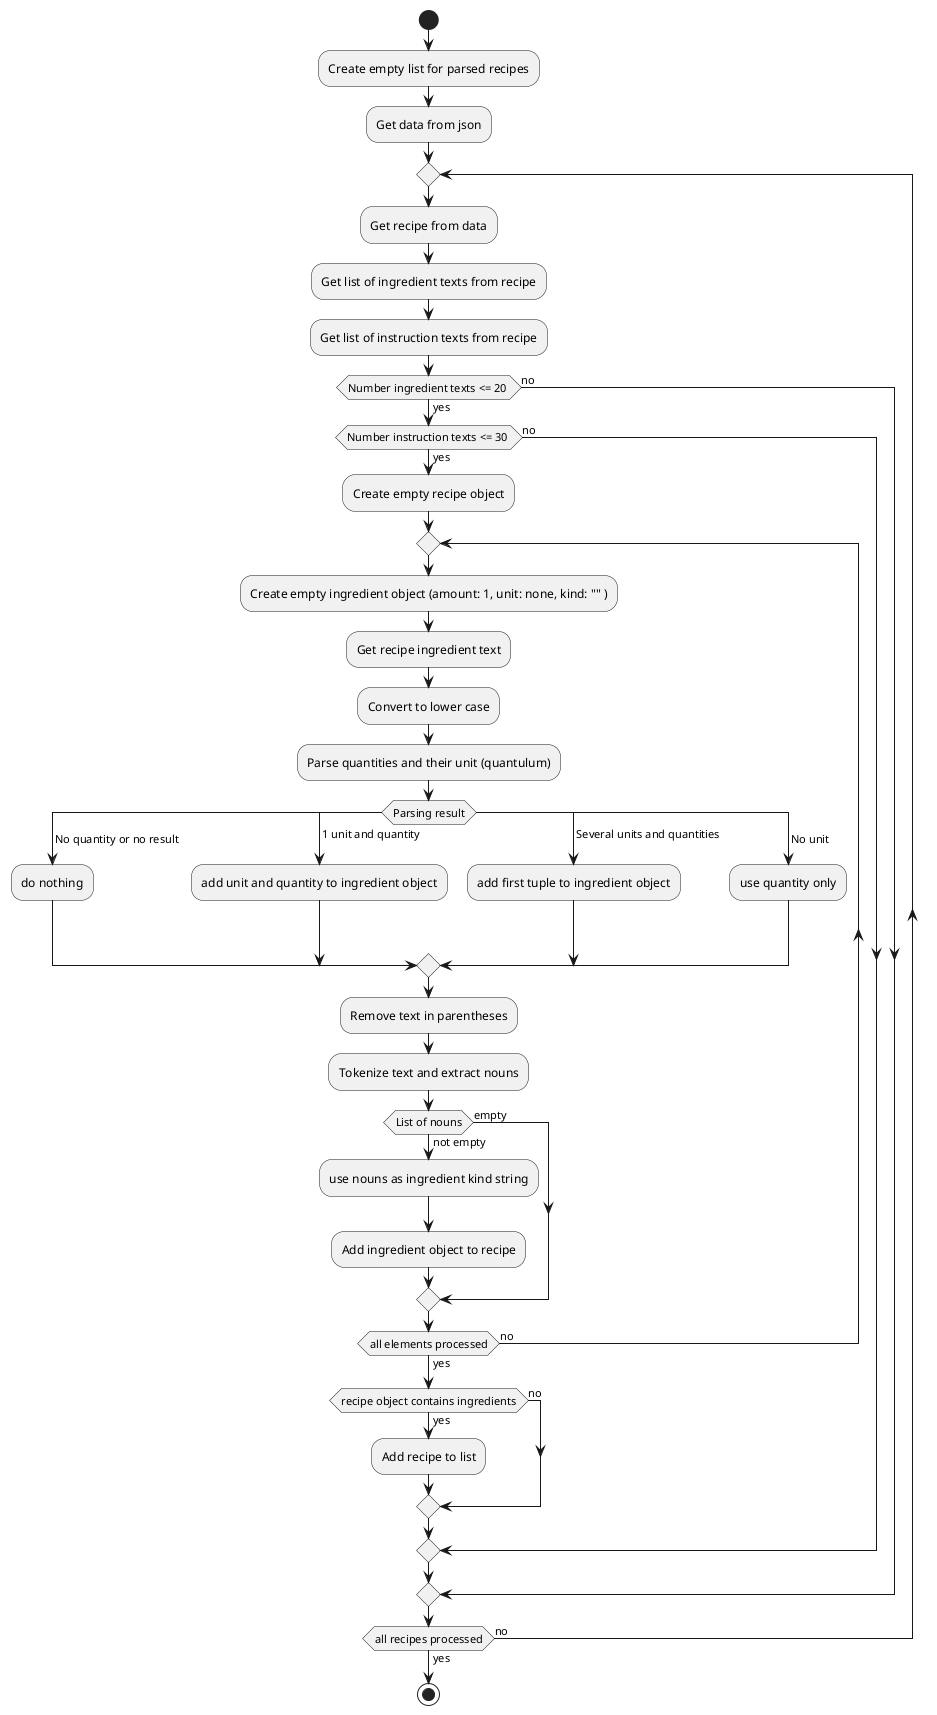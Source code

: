 @startuml
start
:Create empty list for parsed recipes;
:Get data from json;
repeat
    :Get recipe from data;
    :Get list of ingredient texts from recipe;
    :Get list of instruction texts from recipe;
    if (Number ingredient texts <= 20 ) then (yes)
        if (Number instruction texts <= 30 ) then (yes)
            :Create empty recipe object;
            repeat
                :Create empty ingredient object (amount: 1, unit: none, kind: "" );
                :Get recipe ingredient text;
                :Convert to lower case;
                :Parse quantities and their unit (quantulum);
                switch (Parsing result)
                    case ( No quantity or no result )
                        :do nothing;
                    case ( 1 unit and quantity )
                        :add unit and quantity to ingredient object;
                    case ( Several units and quantities) 
                        :add first tuple to ingredient object;
                    case ( No unit)
                        :use quantity only;
                endswitch
                :Remove text in parentheses;
                :Tokenize text and extract nouns;
                if (List of nouns) then (empty)
                else (not empty)
                    :use nouns as ingredient kind string;
                    :Add ingredient object to recipe;
                endif
            repeat while (all elements processed) is (no) not (yes)
            if (recipe object contains ingredients) then (yes)
                :Add recipe to list;
            else (no)
            endif
            else (no)
        endif
    else (no)
    endif
repeat while (all recipes processed) is (no) not (yes)
stop
@enduml